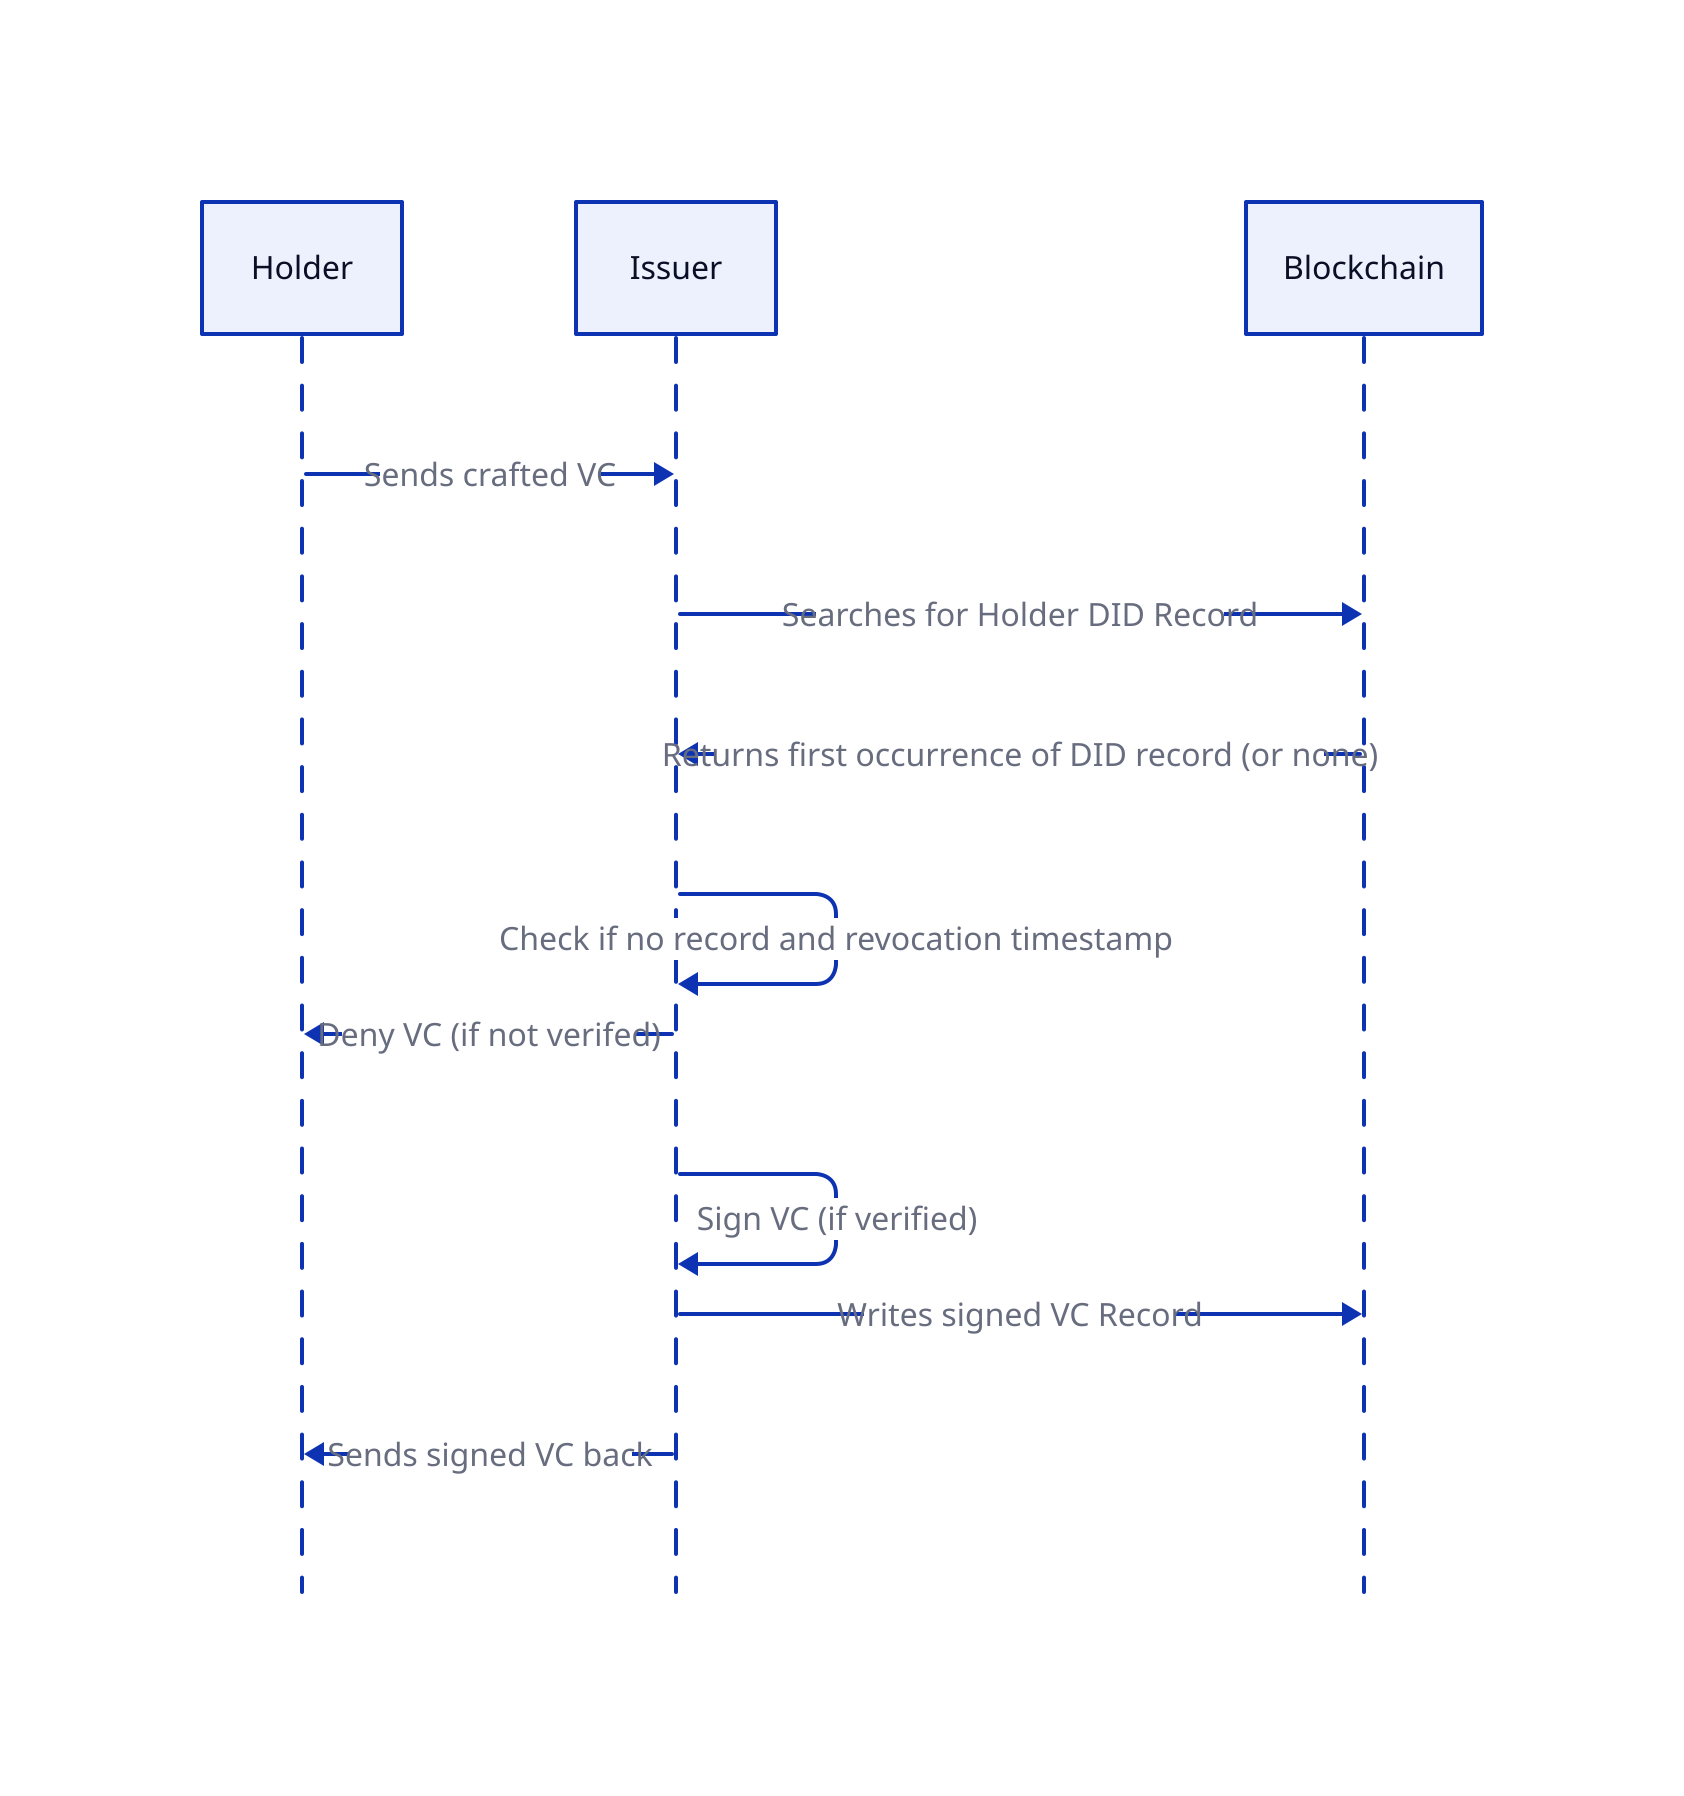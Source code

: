 shape: sequence_diagram

Holder->Issuer: Sends crafted VC
Issuer->Blockchain: Searches for Holder DID Record
Blockchain->Issuer: Returns first occurrence of DID record (or none)
Issuer->Issuer: Check if no record and revocation timestamp
Issuer->Holder: Deny VC (if not verifed)
Issuer->Issuer: Sign VC (if verified)
Issuer->Blockchain: Writes signed VC Record
Issuer-> Holder: Sends signed VC back
